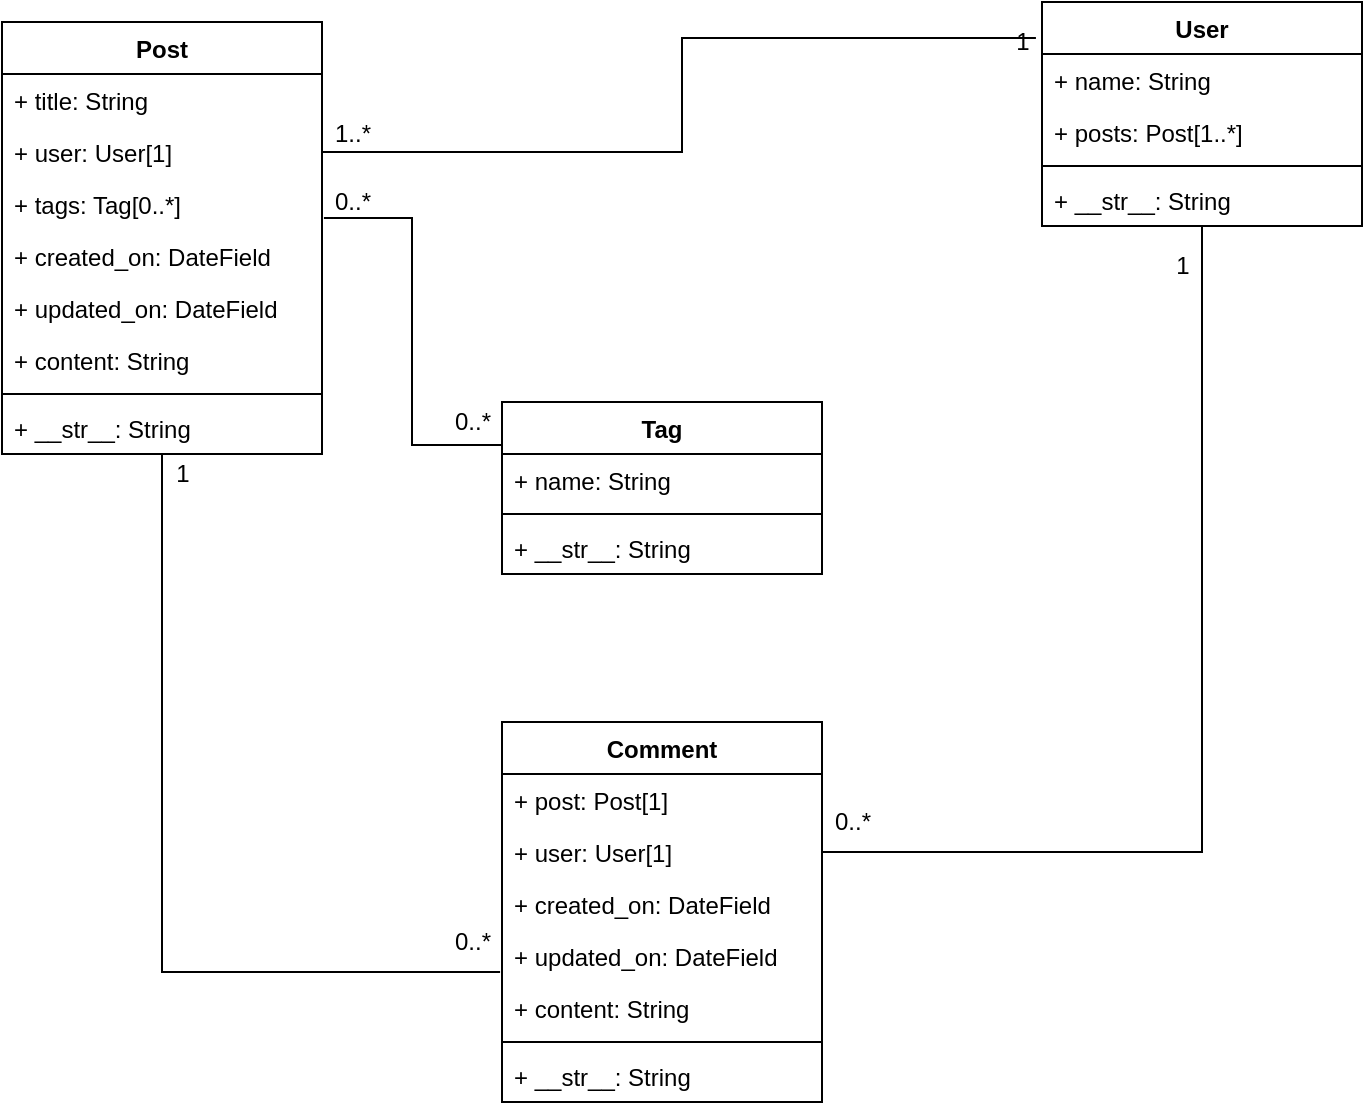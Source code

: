 <mxfile version="13.1.3" type="device"><diagram id="_Oy65fPmMggUFtugEWcU" name="Page-1"><mxGraphModel dx="1422" dy="883" grid="1" gridSize="10" guides="1" tooltips="1" connect="1" arrows="1" fold="1" page="1" pageScale="1" pageWidth="850" pageHeight="1100" math="0" shadow="0"><root><mxCell id="0"/><mxCell id="1" parent="0"/><mxCell id="481wRBYfWMF_6g8AfNuT-88" style="edgeStyle=orthogonalEdgeStyle;rounded=0;orthogonalLoop=1;jettySize=auto;html=1;entryX=-0.006;entryY=0.808;entryDx=0;entryDy=0;entryPerimeter=0;shadow=0;endArrow=none;endFill=0;strokeColor=#000000;" edge="1" parent="1" source="481wRBYfWMF_6g8AfNuT-55" target="481wRBYfWMF_6g8AfNuT-84"><mxGeometry relative="1" as="geometry"/></mxCell><mxCell id="481wRBYfWMF_6g8AfNuT-55" value="Post" style="swimlane;fontStyle=1;align=center;verticalAlign=top;childLayout=stackLayout;horizontal=1;startSize=26;horizontalStack=0;resizeParent=1;resizeParentMax=0;resizeLast=0;collapsible=1;marginBottom=0;" vertex="1" parent="1"><mxGeometry x="80" y="130" width="160" height="216" as="geometry"/></mxCell><mxCell id="481wRBYfWMF_6g8AfNuT-56" value="+ title: String&#xA;" style="text;strokeColor=none;fillColor=none;align=left;verticalAlign=top;spacingLeft=4;spacingRight=4;overflow=hidden;rotatable=0;points=[[0,0.5],[1,0.5]];portConstraint=eastwest;" vertex="1" parent="481wRBYfWMF_6g8AfNuT-55"><mxGeometry y="26" width="160" height="26" as="geometry"/></mxCell><mxCell id="481wRBYfWMF_6g8AfNuT-62" value="+ user: User[1]" style="text;strokeColor=none;fillColor=none;align=left;verticalAlign=top;spacingLeft=4;spacingRight=4;overflow=hidden;rotatable=0;points=[[0,0.5],[1,0.5]];portConstraint=eastwest;" vertex="1" parent="481wRBYfWMF_6g8AfNuT-55"><mxGeometry y="52" width="160" height="26" as="geometry"/></mxCell><mxCell id="481wRBYfWMF_6g8AfNuT-63" value="+ tags: Tag[0..*]" style="text;strokeColor=none;fillColor=none;align=left;verticalAlign=top;spacingLeft=4;spacingRight=4;overflow=hidden;rotatable=0;points=[[0,0.5],[1,0.5]];portConstraint=eastwest;" vertex="1" parent="481wRBYfWMF_6g8AfNuT-55"><mxGeometry y="78" width="160" height="26" as="geometry"/></mxCell><mxCell id="481wRBYfWMF_6g8AfNuT-77" value="+ created_on: DateField" style="text;strokeColor=none;fillColor=none;align=left;verticalAlign=top;spacingLeft=4;spacingRight=4;overflow=hidden;rotatable=0;points=[[0,0.5],[1,0.5]];portConstraint=eastwest;" vertex="1" parent="481wRBYfWMF_6g8AfNuT-55"><mxGeometry y="104" width="160" height="26" as="geometry"/></mxCell><mxCell id="481wRBYfWMF_6g8AfNuT-78" value="+ updated_on: DateField" style="text;strokeColor=none;fillColor=none;align=left;verticalAlign=top;spacingLeft=4;spacingRight=4;overflow=hidden;rotatable=0;points=[[0,0.5],[1,0.5]];portConstraint=eastwest;" vertex="1" parent="481wRBYfWMF_6g8AfNuT-55"><mxGeometry y="130" width="160" height="26" as="geometry"/></mxCell><mxCell id="481wRBYfWMF_6g8AfNuT-68" value="+ content: String" style="text;strokeColor=none;fillColor=none;align=left;verticalAlign=top;spacingLeft=4;spacingRight=4;overflow=hidden;rotatable=0;points=[[0,0.5],[1,0.5]];portConstraint=eastwest;" vertex="1" parent="481wRBYfWMF_6g8AfNuT-55"><mxGeometry y="156" width="160" height="26" as="geometry"/></mxCell><mxCell id="481wRBYfWMF_6g8AfNuT-57" value="" style="line;strokeWidth=1;fillColor=none;align=left;verticalAlign=middle;spacingTop=-1;spacingLeft=3;spacingRight=3;rotatable=0;labelPosition=right;points=[];portConstraint=eastwest;" vertex="1" parent="481wRBYfWMF_6g8AfNuT-55"><mxGeometry y="182" width="160" height="8" as="geometry"/></mxCell><mxCell id="481wRBYfWMF_6g8AfNuT-58" value="+ __str__: String" style="text;strokeColor=none;fillColor=none;align=left;verticalAlign=top;spacingLeft=4;spacingRight=4;overflow=hidden;rotatable=0;points=[[0,0.5],[1,0.5]];portConstraint=eastwest;" vertex="1" parent="481wRBYfWMF_6g8AfNuT-55"><mxGeometry y="190" width="160" height="26" as="geometry"/></mxCell><mxCell id="481wRBYfWMF_6g8AfNuT-64" value="Tag" style="swimlane;fontStyle=1;align=center;verticalAlign=top;childLayout=stackLayout;horizontal=1;startSize=26;horizontalStack=0;resizeParent=1;resizeParentMax=0;resizeLast=0;collapsible=1;marginBottom=0;" vertex="1" parent="1"><mxGeometry x="330" y="320" width="160" height="86" as="geometry"/></mxCell><mxCell id="481wRBYfWMF_6g8AfNuT-65" value="+ name: String" style="text;strokeColor=none;fillColor=none;align=left;verticalAlign=top;spacingLeft=4;spacingRight=4;overflow=hidden;rotatable=0;points=[[0,0.5],[1,0.5]];portConstraint=eastwest;" vertex="1" parent="481wRBYfWMF_6g8AfNuT-64"><mxGeometry y="26" width="160" height="26" as="geometry"/></mxCell><mxCell id="481wRBYfWMF_6g8AfNuT-66" value="" style="line;strokeWidth=1;fillColor=none;align=left;verticalAlign=middle;spacingTop=-1;spacingLeft=3;spacingRight=3;rotatable=0;labelPosition=right;points=[];portConstraint=eastwest;" vertex="1" parent="481wRBYfWMF_6g8AfNuT-64"><mxGeometry y="52" width="160" height="8" as="geometry"/></mxCell><mxCell id="481wRBYfWMF_6g8AfNuT-67" value="+ __str__: String" style="text;strokeColor=none;fillColor=none;align=left;verticalAlign=top;spacingLeft=4;spacingRight=4;overflow=hidden;rotatable=0;points=[[0,0.5],[1,0.5]];portConstraint=eastwest;" vertex="1" parent="481wRBYfWMF_6g8AfNuT-64"><mxGeometry y="60" width="160" height="26" as="geometry"/></mxCell><mxCell id="481wRBYfWMF_6g8AfNuT-69" style="edgeStyle=orthogonalEdgeStyle;rounded=0;orthogonalLoop=1;jettySize=auto;html=1;entryX=0;entryY=0.25;entryDx=0;entryDy=0;shadow=0;endArrow=none;endFill=0;strokeColor=#000000;exitX=1.006;exitY=0.769;exitDx=0;exitDy=0;exitPerimeter=0;" edge="1" parent="1" source="481wRBYfWMF_6g8AfNuT-63" target="481wRBYfWMF_6g8AfNuT-64"><mxGeometry relative="1" as="geometry"/></mxCell><mxCell id="481wRBYfWMF_6g8AfNuT-70" value="0..*" style="text;html=1;align=center;verticalAlign=middle;resizable=0;points=[];autosize=1;" vertex="1" parent="1"><mxGeometry x="240" y="210" width="30" height="20" as="geometry"/></mxCell><mxCell id="481wRBYfWMF_6g8AfNuT-73" style="edgeStyle=orthogonalEdgeStyle;rounded=0;orthogonalLoop=1;jettySize=auto;html=1;entryX=-0.019;entryY=0.161;entryDx=0;entryDy=0;entryPerimeter=0;shadow=0;endArrow=none;endFill=0;strokeColor=#000000;" edge="1" parent="1" source="481wRBYfWMF_6g8AfNuT-62" target="481wRBYfWMF_6g8AfNuT-51"><mxGeometry relative="1" as="geometry"/></mxCell><mxCell id="481wRBYfWMF_6g8AfNuT-74" value="0..*" style="text;html=1;align=center;verticalAlign=middle;resizable=0;points=[];autosize=1;" vertex="1" parent="1"><mxGeometry x="300" y="320" width="30" height="20" as="geometry"/></mxCell><mxCell id="481wRBYfWMF_6g8AfNuT-75" value="1..*" style="text;html=1;align=center;verticalAlign=middle;resizable=0;points=[];autosize=1;" vertex="1" parent="1"><mxGeometry x="240" y="176" width="30" height="20" as="geometry"/></mxCell><mxCell id="481wRBYfWMF_6g8AfNuT-76" value="1" style="text;html=1;align=center;verticalAlign=middle;resizable=0;points=[];autosize=1;" vertex="1" parent="1"><mxGeometry x="580" y="130" width="20" height="20" as="geometry"/></mxCell><mxCell id="481wRBYfWMF_6g8AfNuT-79" value="Comment" style="swimlane;fontStyle=1;align=center;verticalAlign=top;childLayout=stackLayout;horizontal=1;startSize=26;horizontalStack=0;resizeParent=1;resizeParentMax=0;resizeLast=0;collapsible=1;marginBottom=0;" vertex="1" parent="1"><mxGeometry x="330" y="480" width="160" height="190" as="geometry"/></mxCell><mxCell id="481wRBYfWMF_6g8AfNuT-90" value="+ post: Post[1]" style="text;strokeColor=none;fillColor=none;align=left;verticalAlign=top;spacingLeft=4;spacingRight=4;overflow=hidden;rotatable=0;points=[[0,0.5],[1,0.5]];portConstraint=eastwest;" vertex="1" parent="481wRBYfWMF_6g8AfNuT-79"><mxGeometry y="26" width="160" height="26" as="geometry"/></mxCell><mxCell id="481wRBYfWMF_6g8AfNuT-81" value="+ user: User[1]" style="text;strokeColor=none;fillColor=none;align=left;verticalAlign=top;spacingLeft=4;spacingRight=4;overflow=hidden;rotatable=0;points=[[0,0.5],[1,0.5]];portConstraint=eastwest;" vertex="1" parent="481wRBYfWMF_6g8AfNuT-79"><mxGeometry y="52" width="160" height="26" as="geometry"/></mxCell><mxCell id="481wRBYfWMF_6g8AfNuT-83" value="+ created_on: DateField" style="text;strokeColor=none;fillColor=none;align=left;verticalAlign=top;spacingLeft=4;spacingRight=4;overflow=hidden;rotatable=0;points=[[0,0.5],[1,0.5]];portConstraint=eastwest;" vertex="1" parent="481wRBYfWMF_6g8AfNuT-79"><mxGeometry y="78" width="160" height="26" as="geometry"/></mxCell><mxCell id="481wRBYfWMF_6g8AfNuT-84" value="+ updated_on: DateField" style="text;strokeColor=none;fillColor=none;align=left;verticalAlign=top;spacingLeft=4;spacingRight=4;overflow=hidden;rotatable=0;points=[[0,0.5],[1,0.5]];portConstraint=eastwest;" vertex="1" parent="481wRBYfWMF_6g8AfNuT-79"><mxGeometry y="104" width="160" height="26" as="geometry"/></mxCell><mxCell id="481wRBYfWMF_6g8AfNuT-85" value="+ content: String" style="text;strokeColor=none;fillColor=none;align=left;verticalAlign=top;spacingLeft=4;spacingRight=4;overflow=hidden;rotatable=0;points=[[0,0.5],[1,0.5]];portConstraint=eastwest;" vertex="1" parent="481wRBYfWMF_6g8AfNuT-79"><mxGeometry y="130" width="160" height="26" as="geometry"/></mxCell><mxCell id="481wRBYfWMF_6g8AfNuT-86" value="" style="line;strokeWidth=1;fillColor=none;align=left;verticalAlign=middle;spacingTop=-1;spacingLeft=3;spacingRight=3;rotatable=0;labelPosition=right;points=[];portConstraint=eastwest;" vertex="1" parent="481wRBYfWMF_6g8AfNuT-79"><mxGeometry y="156" width="160" height="8" as="geometry"/></mxCell><mxCell id="481wRBYfWMF_6g8AfNuT-87" value="+ __str__: String" style="text;strokeColor=none;fillColor=none;align=left;verticalAlign=top;spacingLeft=4;spacingRight=4;overflow=hidden;rotatable=0;points=[[0,0.5],[1,0.5]];portConstraint=eastwest;" vertex="1" parent="481wRBYfWMF_6g8AfNuT-79"><mxGeometry y="164" width="160" height="26" as="geometry"/></mxCell><mxCell id="481wRBYfWMF_6g8AfNuT-89" value="0..*" style="text;html=1;align=center;verticalAlign=middle;resizable=0;points=[];autosize=1;" vertex="1" parent="1"><mxGeometry x="300" y="580" width="30" height="20" as="geometry"/></mxCell><mxCell id="481wRBYfWMF_6g8AfNuT-91" value="1" style="text;html=1;align=center;verticalAlign=middle;resizable=0;points=[];autosize=1;" vertex="1" parent="1"><mxGeometry x="160" y="346" width="20" height="20" as="geometry"/></mxCell><mxCell id="481wRBYfWMF_6g8AfNuT-92" style="edgeStyle=orthogonalEdgeStyle;rounded=0;orthogonalLoop=1;jettySize=auto;html=1;exitX=1;exitY=0.5;exitDx=0;exitDy=0;entryX=0.5;entryY=1;entryDx=0;entryDy=0;shadow=0;endArrow=none;endFill=0;strokeColor=#000000;" edge="1" parent="1" source="481wRBYfWMF_6g8AfNuT-81" target="481wRBYfWMF_6g8AfNuT-51"><mxGeometry relative="1" as="geometry"/></mxCell><mxCell id="481wRBYfWMF_6g8AfNuT-93" value="0..*" style="text;html=1;align=center;verticalAlign=middle;resizable=0;points=[];autosize=1;" vertex="1" parent="1"><mxGeometry x="490" y="520" width="30" height="20" as="geometry"/></mxCell><mxCell id="481wRBYfWMF_6g8AfNuT-94" value="1" style="text;html=1;align=center;verticalAlign=middle;resizable=0;points=[];autosize=1;" vertex="1" parent="1"><mxGeometry x="660" y="242" width="20" height="20" as="geometry"/></mxCell><mxCell id="481wRBYfWMF_6g8AfNuT-51" value="User" style="swimlane;fontStyle=1;align=center;verticalAlign=top;childLayout=stackLayout;horizontal=1;startSize=26;horizontalStack=0;resizeParent=1;resizeParentMax=0;resizeLast=0;collapsible=1;marginBottom=0;" vertex="1" parent="1"><mxGeometry x="600" y="120" width="160" height="112" as="geometry"/></mxCell><mxCell id="481wRBYfWMF_6g8AfNuT-52" value="+ name: String" style="text;strokeColor=none;fillColor=none;align=left;verticalAlign=top;spacingLeft=4;spacingRight=4;overflow=hidden;rotatable=0;points=[[0,0.5],[1,0.5]];portConstraint=eastwest;" vertex="1" parent="481wRBYfWMF_6g8AfNuT-51"><mxGeometry y="26" width="160" height="26" as="geometry"/></mxCell><mxCell id="481wRBYfWMF_6g8AfNuT-61" value="+ posts: Post[1..*]" style="text;strokeColor=none;fillColor=none;align=left;verticalAlign=top;spacingLeft=4;spacingRight=4;overflow=hidden;rotatable=0;points=[[0,0.5],[1,0.5]];portConstraint=eastwest;" vertex="1" parent="481wRBYfWMF_6g8AfNuT-51"><mxGeometry y="52" width="160" height="26" as="geometry"/></mxCell><mxCell id="481wRBYfWMF_6g8AfNuT-53" value="" style="line;strokeWidth=1;fillColor=none;align=left;verticalAlign=middle;spacingTop=-1;spacingLeft=3;spacingRight=3;rotatable=0;labelPosition=right;points=[];portConstraint=eastwest;" vertex="1" parent="481wRBYfWMF_6g8AfNuT-51"><mxGeometry y="78" width="160" height="8" as="geometry"/></mxCell><mxCell id="481wRBYfWMF_6g8AfNuT-54" value="+ __str__: String" style="text;strokeColor=none;fillColor=none;align=left;verticalAlign=top;spacingLeft=4;spacingRight=4;overflow=hidden;rotatable=0;points=[[0,0.5],[1,0.5]];portConstraint=eastwest;" vertex="1" parent="481wRBYfWMF_6g8AfNuT-51"><mxGeometry y="86" width="160" height="26" as="geometry"/></mxCell></root></mxGraphModel></diagram></mxfile>